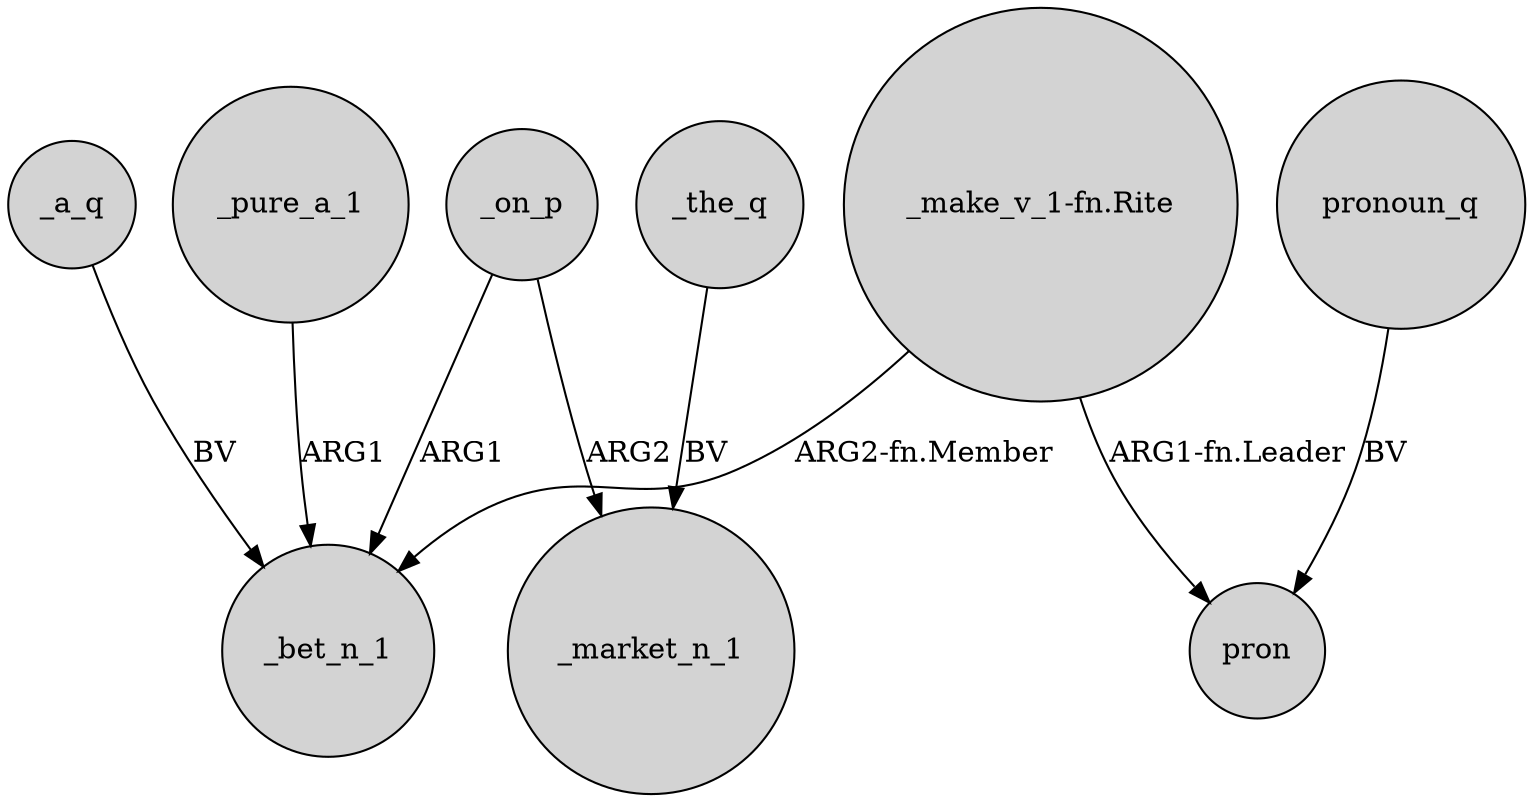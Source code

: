 digraph {
	node [shape=circle style=filled]
	_pure_a_1 -> _bet_n_1 [label=ARG1]
	_on_p -> _market_n_1 [label=ARG2]
	"_make_v_1-fn.Rite" -> pron [label="ARG1-fn.Leader"]
	"_make_v_1-fn.Rite" -> _bet_n_1 [label="ARG2-fn.Member"]
	_a_q -> _bet_n_1 [label=BV]
	_the_q -> _market_n_1 [label=BV]
	pronoun_q -> pron [label=BV]
	_on_p -> _bet_n_1 [label=ARG1]
}
